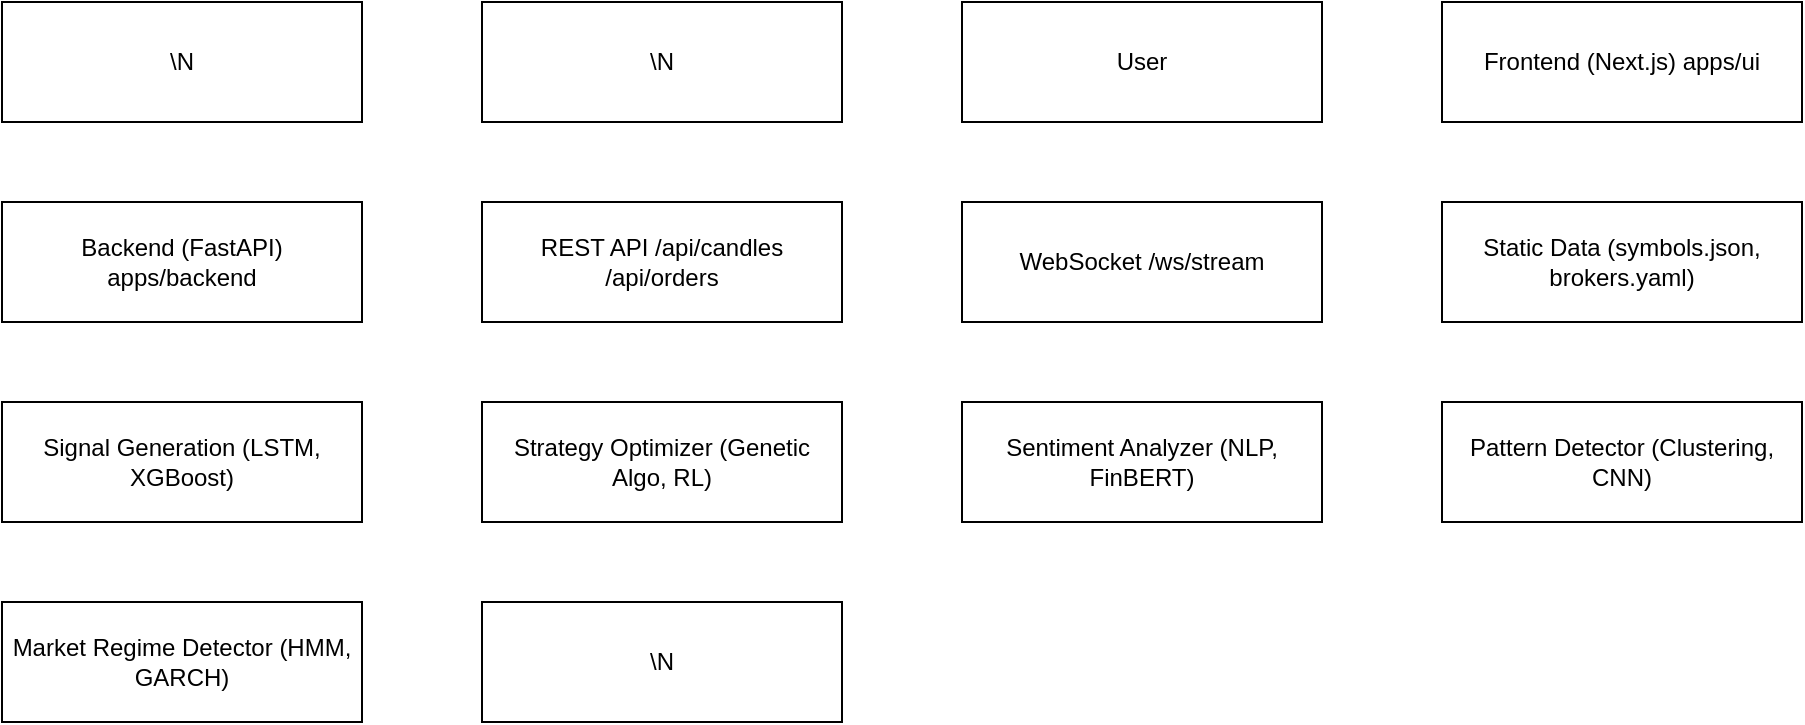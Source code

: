 <?xml version="1.0" encoding="UTF-8"?>
<mxfile>
  <diagram name="AI Architecture" id="minimalgotronifylicious">
    <mxGraphModel>
      <root>
        <mxCell id="0"/>
        <mxCell id="1" parent="0"/>
        
<mxCell id="graph" value="\N" style="shape=rectangle;whiteSpace=wrap;html=1;" vertex="1" parent="1">
  <mxGeometry x="40" y="40" width="180" height="60" as="geometry"/>
</mxCell>

<mxCell id="node" value="\N" style="shape=rectangle;whiteSpace=wrap;html=1;" vertex="1" parent="1">
  <mxGeometry x="280" y="40" width="180" height="60" as="geometry"/>
</mxCell>

<mxCell id="U" value="User" style="shape=rectangle;whiteSpace=wrap;html=1;" vertex="1" parent="1">
  <mxGeometry x="520" y="40" width="180" height="60" as="geometry"/>
</mxCell>

<mxCell id="UI" value="Frontend (Next.js)
apps/ui" style="shape=rectangle;whiteSpace=wrap;html=1;" vertex="1" parent="1">
  <mxGeometry x="760" y="40" width="180" height="60" as="geometry"/>
</mxCell>

<mxCell id="BE" value="Backend (FastAPI)
apps/backend" style="shape=rectangle;whiteSpace=wrap;html=1;" vertex="1" parent="1">
  <mxGeometry x="40" y="140" width="180" height="60" as="geometry"/>
</mxCell>

<mxCell id="API" value="REST API
/api/candles
/api/orders" style="shape=rectangle;whiteSpace=wrap;html=1;" vertex="1" parent="1">
  <mxGeometry x="280" y="140" width="180" height="60" as="geometry"/>
</mxCell>

<mxCell id="WS" value="WebSocket
/ws/stream" style="shape=rectangle;whiteSpace=wrap;html=1;" vertex="1" parent="1">
  <mxGeometry x="520" y="140" width="180" height="60" as="geometry"/>
</mxCell>

<mxCell id="DATA" value="Static Data
(symbols.json,
brokers.yaml)" style="shape=rectangle;whiteSpace=wrap;html=1;" vertex="1" parent="1">
  <mxGeometry x="760" y="140" width="180" height="60" as="geometry"/>
</mxCell>

<mxCell id="A1" value="Signal Generation
(LSTM, XGBoost)" style="shape=rectangle;whiteSpace=wrap;html=1;" vertex="1" parent="1">
  <mxGeometry x="40" y="240" width="180" height="60" as="geometry"/>
</mxCell>

<mxCell id="A2" value="Strategy Optimizer
(Genetic Algo, RL)" style="shape=rectangle;whiteSpace=wrap;html=1;" vertex="1" parent="1">
  <mxGeometry x="280" y="240" width="180" height="60" as="geometry"/>
</mxCell>

<mxCell id="A3" value="Sentiment Analyzer
(NLP, FinBERT)" style="shape=rectangle;whiteSpace=wrap;html=1;" vertex="1" parent="1">
  <mxGeometry x="520" y="240" width="180" height="60" as="geometry"/>
</mxCell>

<mxCell id="A4" value="Pattern Detector
(Clustering, CNN)" style="shape=rectangle;whiteSpace=wrap;html=1;" vertex="1" parent="1">
  <mxGeometry x="760" y="240" width="180" height="60" as="geometry"/>
</mxCell>

<mxCell id="A5" value="Market Regime Detector
(HMM, GARCH)" style="shape=rectangle;whiteSpace=wrap;html=1;" vertex="1" parent="1">
  <mxGeometry x="40" y="340" width="180" height="60" as="geometry"/>
</mxCell>

<mxCell id="\n" value="\N" style="shape=rectangle;whiteSpace=wrap;html=1;" vertex="1" parent="1">
  <mxGeometry x="280" y="340" width="180" height="60" as="geometry"/>
</mxCell>

      </root>
    </mxGraphModel>
  </diagram>
</mxfile>
